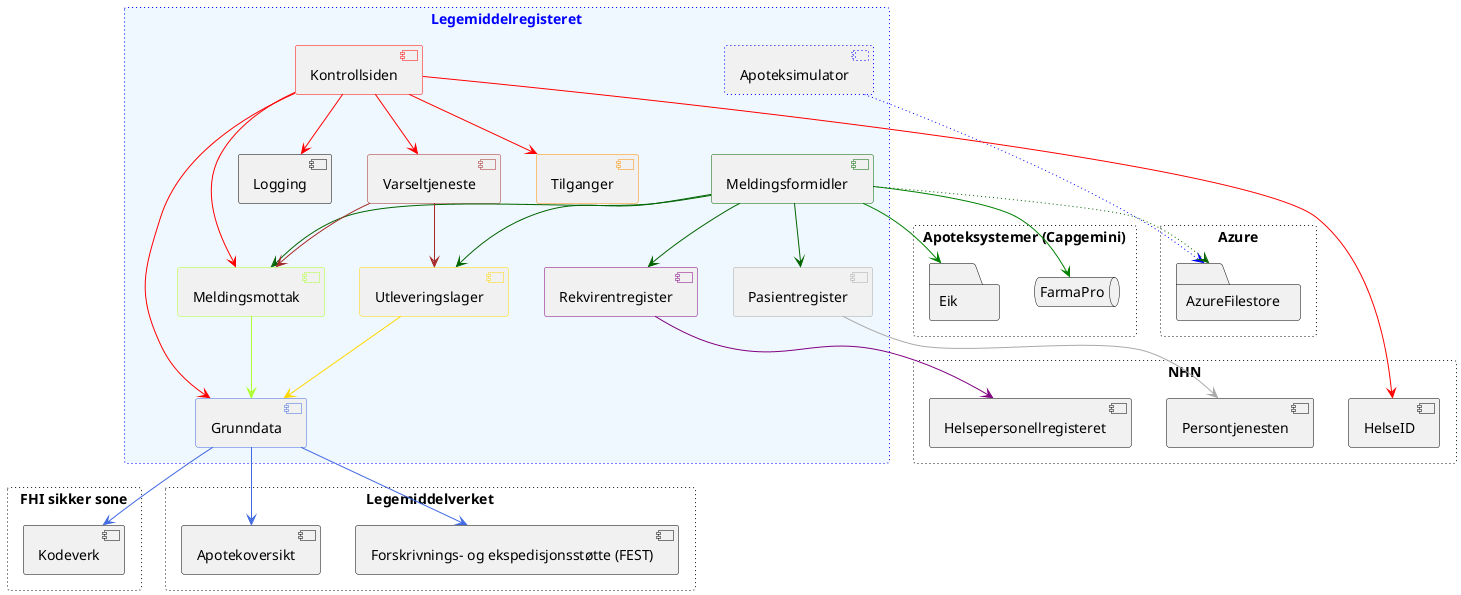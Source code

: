 @startuml 

 ' left to right direction

rectangle SikkerSone as "FHI sikker sone" #line.dotted {
    component Kodeverk #line:black
}

rectangle NHN #line.dotted {
    component Persontjenesten #line:black
    component Helsepersonellregisteret  #line:black
    component HelseID #line:black
}

rectangle Apoteksystemer as "Apoteksystemer (Capgemini)" #line.dotted {
    queue FarmaPro #line:black
    folder Eik #line:black
}

rectangle Azure #line.dotted {
    folder AzureFilestore #line:black
}

rectangle Legemiddelverket #line.dotted {
    component FEST as "Forskrivnings- og ekspedisjonsstøtte (FEST)" #line:black
    component Apotekoversikt #line:black
}

rectangle Legemiddelregisteret #aliceblue;line:blue;line.dotted;text:blue {
    component Apoteksimulator #line.dotted;line:blue
    component Grunndata #line:royalblue
    component Kontrollsiden #line:red
    component Logging #line:black
    component Meldingsformidler #line:darkgreen
    component Meldingsmottak #line:greenyellow
    component Pasientregister #line:darkgrey
    component Rekvirentregister #line:purple
    component Tilganger #line:darkorange
    component Utleveringslager #line:gold
    component Varseltjeneste #line:brown
}


/' ALLE SYNLIG '/
Apoteksimulator --> AzureFilestore #line.dotted;line:blue
Grunndata --> Apotekoversikt #line:royalblue
Grunndata --> FEST #line:royalblue
Grunndata --> Kodeverk #line:royalblue
Kontrollsiden --> Grunndata #line:red
Kontrollsiden --> HelseID #line:red
Kontrollsiden --> Logging #line:red
Kontrollsiden --> Meldingsmottak #line:red
Kontrollsiden --> Tilganger #line:red
Kontrollsiden --> Varseltjeneste #line:red
Meldingsformidler --> Eik #line:green
Meldingsformidler --> FarmaPro #line:green
Meldingsformidler --> Meldingsmottak #line:darkgreen
Meldingsformidler --> Pasientregister #line:darkgreen
Meldingsformidler --> Rekvirentregister #line:darkgreen
Meldingsformidler --> Utleveringslager #line:darkgreen
Meldingsformidler --> AzureFilestore #line.dotted;line:darkgreen
Meldingsmottak --> Grunndata #line:greenyellow
Pasientregister --> Persontjenesten #line:darkgrey
Rekvirentregister --> Helsepersonellregisteret #line:purple
Utleveringslager --> Grunndata #line:gold
Varseltjeneste --> Meldingsmottak #line:brown
Varseltjeneste --> Utleveringslager #line:brown

/' ALLE SKJULTE 
Apoteksimulator -[hidden]- AzureFilestore
Grunndata -[hidden]- Apotekoversikt
Grunndata -[hidden]- FEST
Grunndata -[hidden]- Kodeverk
Kontrollsiden -[hidden]- Grunndata
Kontrollsiden -[hidden]- HelseID
Kontrollsiden -[hidden]- Logging
Kontrollsiden -[hidden]- Meldingsmottak
Kontrollsiden -[hidden]- Tilganger
Kontrollsiden -[hidden]- Varseltjeneste
Meldingsformidler -[hidden]- Eik
Meldingsformidler -[hidden]- FarmaPro
Meldingsformidler -[hidden]- Meldingsmottak
Meldingsformidler -[hidden]- Pasientregister
Meldingsformidler -[hidden]- Rekvirentregister
Meldingsformidler -[hidden]- Utleveringslager    
Meldingsformidler -[hidden]- AzureFilestore
Meldingsmottak -[hidden]- Grunndata
Pasientregister -[hidden]- Persontjenesten
Rekvirentregister -[hidden]- Helsepersonellregisteret
Utleveringslager -[hidden]- Grunndata
Varseltjeneste -[hidden]- Meldingsmottak
Varseltjeneste -[hidden]- Utleveringslager
'/

@enduml
